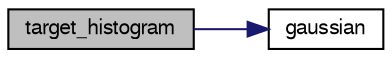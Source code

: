 digraph G
{
  edge [fontname="FreeSans",fontsize="10",labelfontname="FreeSans",labelfontsize="10"];
  node [fontname="FreeSans",fontsize="10",shape=record];
  rankdir=LR;
  Node1 [label="target_histogram",height=0.2,width=0.4,color="black", fillcolor="grey75", style="filled" fontcolor="black"];
  Node1 -> Node2 [color="midnightblue",fontsize="10",style="solid",fontname="FreeSans"];
  Node2 [label="gaussian",height=0.2,width=0.4,color="black", fillcolor="white", style="filled",URL="$MIRE_8cpp.html#a15e129755aaa88181e227d5c8fc85cf5",tooltip="Evaluate the Gaussian function at x with std-dev sigma."];
}
